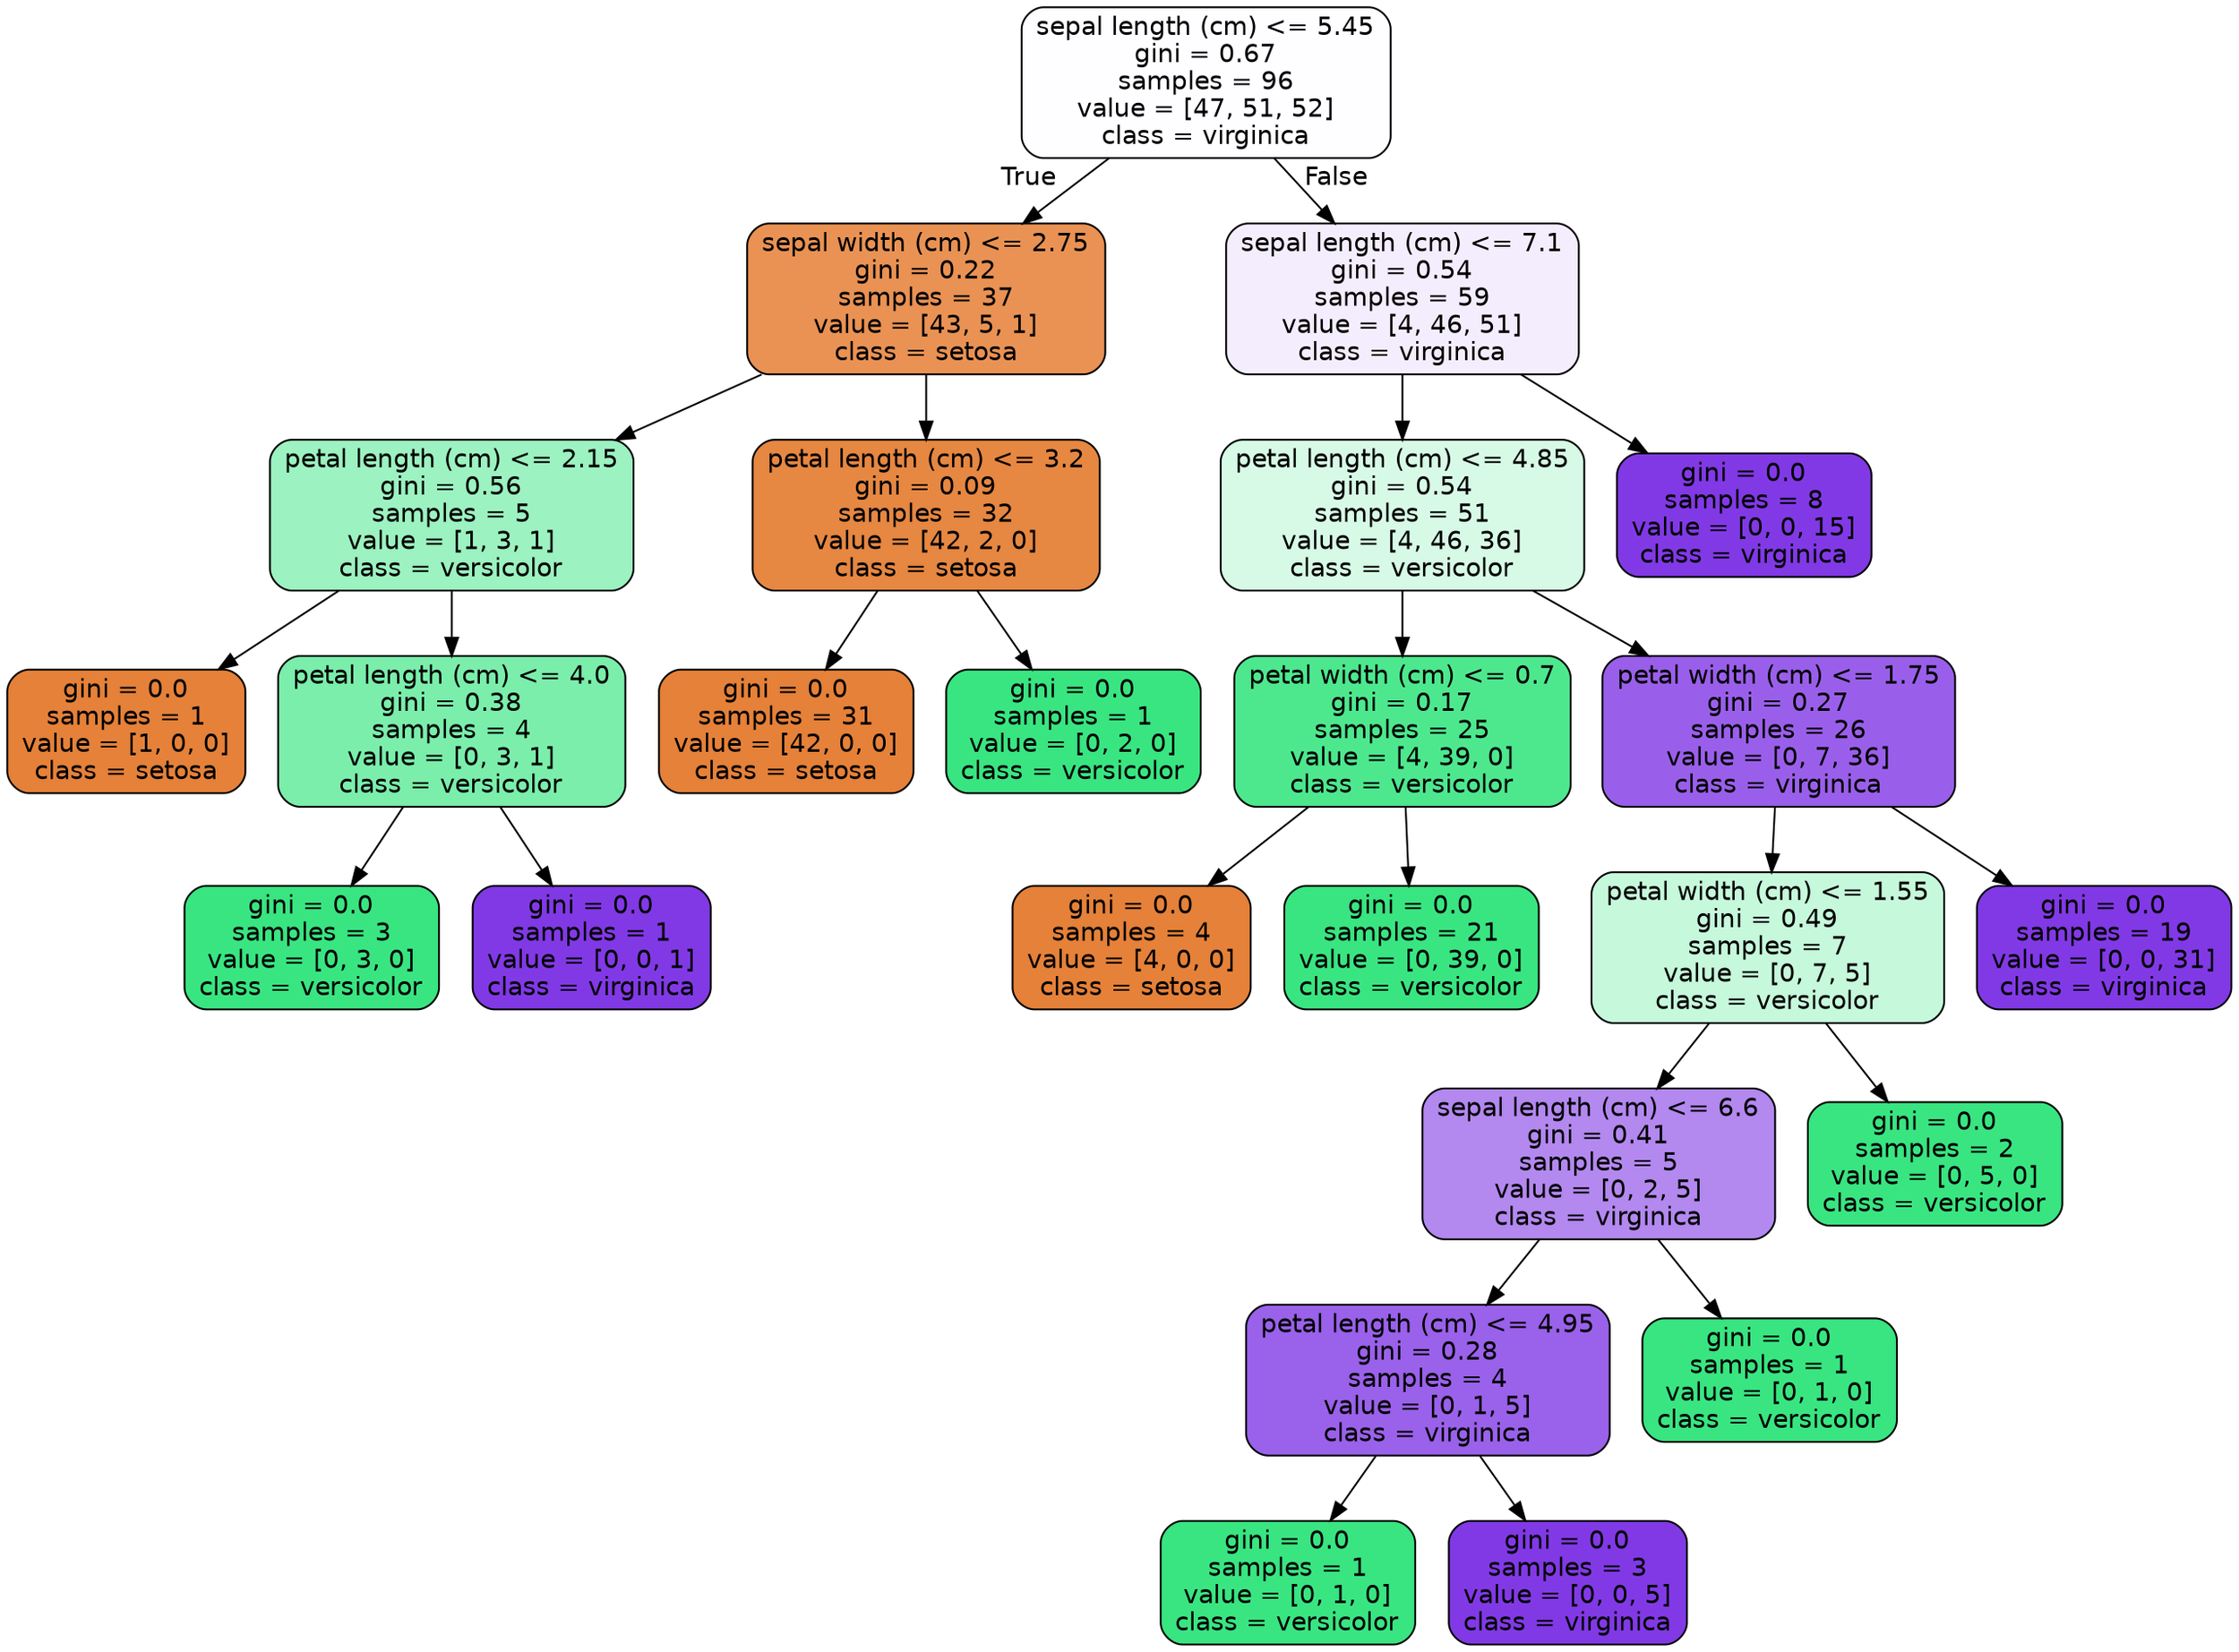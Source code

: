 digraph Tree {
node [shape=box, style="filled, rounded", color="black", fontname=helvetica] ;
edge [fontname=helvetica] ;
0 [label="sepal length (cm) <= 5.45\ngini = 0.67\nsamples = 96\nvalue = [47, 51, 52]\nclass = virginica", fillcolor="#fefdff"] ;
1 [label="sepal width (cm) <= 2.75\ngini = 0.22\nsamples = 37\nvalue = [43, 5, 1]\nclass = setosa", fillcolor="#e99254"] ;
0 -> 1 [labeldistance=2.5, labelangle=45, headlabel="True"] ;
2 [label="petal length (cm) <= 2.15\ngini = 0.56\nsamples = 5\nvalue = [1, 3, 1]\nclass = versicolor", fillcolor="#9cf2c0"] ;
1 -> 2 ;
3 [label="gini = 0.0\nsamples = 1\nvalue = [1, 0, 0]\nclass = setosa", fillcolor="#e58139"] ;
2 -> 3 ;
4 [label="petal length (cm) <= 4.0\ngini = 0.38\nsamples = 4\nvalue = [0, 3, 1]\nclass = versicolor", fillcolor="#7beeab"] ;
2 -> 4 ;
5 [label="gini = 0.0\nsamples = 3\nvalue = [0, 3, 0]\nclass = versicolor", fillcolor="#39e581"] ;
4 -> 5 ;
6 [label="gini = 0.0\nsamples = 1\nvalue = [0, 0, 1]\nclass = virginica", fillcolor="#8139e5"] ;
4 -> 6 ;
7 [label="petal length (cm) <= 3.2\ngini = 0.09\nsamples = 32\nvalue = [42, 2, 0]\nclass = setosa", fillcolor="#e68742"] ;
1 -> 7 ;
8 [label="gini = 0.0\nsamples = 31\nvalue = [42, 0, 0]\nclass = setosa", fillcolor="#e58139"] ;
7 -> 8 ;
9 [label="gini = 0.0\nsamples = 1\nvalue = [0, 2, 0]\nclass = versicolor", fillcolor="#39e581"] ;
7 -> 9 ;
10 [label="sepal length (cm) <= 7.1\ngini = 0.54\nsamples = 59\nvalue = [4, 46, 51]\nclass = virginica", fillcolor="#f4edfd"] ;
0 -> 10 [labeldistance=2.5, labelangle=-45, headlabel="False"] ;
11 [label="petal length (cm) <= 4.85\ngini = 0.54\nsamples = 51\nvalue = [4, 46, 36]\nclass = versicolor", fillcolor="#d7fae6"] ;
10 -> 11 ;
12 [label="petal width (cm) <= 0.7\ngini = 0.17\nsamples = 25\nvalue = [4, 39, 0]\nclass = versicolor", fillcolor="#4de88e"] ;
11 -> 12 ;
13 [label="gini = 0.0\nsamples = 4\nvalue = [4, 0, 0]\nclass = setosa", fillcolor="#e58139"] ;
12 -> 13 ;
14 [label="gini = 0.0\nsamples = 21\nvalue = [0, 39, 0]\nclass = versicolor", fillcolor="#39e581"] ;
12 -> 14 ;
15 [label="petal width (cm) <= 1.75\ngini = 0.27\nsamples = 26\nvalue = [0, 7, 36]\nclass = virginica", fillcolor="#9a5fea"] ;
11 -> 15 ;
16 [label="petal width (cm) <= 1.55\ngini = 0.49\nsamples = 7\nvalue = [0, 7, 5]\nclass = versicolor", fillcolor="#c6f8db"] ;
15 -> 16 ;
17 [label="sepal length (cm) <= 6.6\ngini = 0.41\nsamples = 5\nvalue = [0, 2, 5]\nclass = virginica", fillcolor="#b388ef"] ;
16 -> 17 ;
18 [label="petal length (cm) <= 4.95\ngini = 0.28\nsamples = 4\nvalue = [0, 1, 5]\nclass = virginica", fillcolor="#9a61ea"] ;
17 -> 18 ;
19 [label="gini = 0.0\nsamples = 1\nvalue = [0, 1, 0]\nclass = versicolor", fillcolor="#39e581"] ;
18 -> 19 ;
20 [label="gini = 0.0\nsamples = 3\nvalue = [0, 0, 5]\nclass = virginica", fillcolor="#8139e5"] ;
18 -> 20 ;
21 [label="gini = 0.0\nsamples = 1\nvalue = [0, 1, 0]\nclass = versicolor", fillcolor="#39e581"] ;
17 -> 21 ;
22 [label="gini = 0.0\nsamples = 2\nvalue = [0, 5, 0]\nclass = versicolor", fillcolor="#39e581"] ;
16 -> 22 ;
23 [label="gini = 0.0\nsamples = 19\nvalue = [0, 0, 31]\nclass = virginica", fillcolor="#8139e5"] ;
15 -> 23 ;
24 [label="gini = 0.0\nsamples = 8\nvalue = [0, 0, 15]\nclass = virginica", fillcolor="#8139e5"] ;
10 -> 24 ;
}